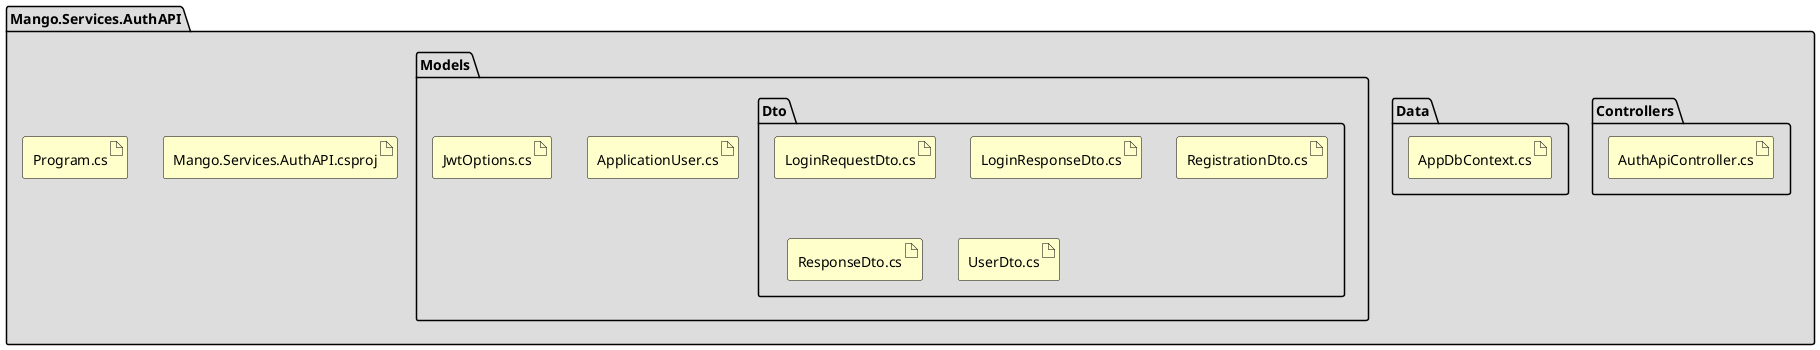 @startuml
skinparam folderBackgroundColor #DDDDDD
skinparam folderBorderColor Black
skinparam artifactBackgroundColor #FFFFCC
skinparam artifactBorderColor Black

folder "Mango.Services.AuthAPI" {
    folder Controllers {
        artifact "AuthApiController.cs"
    }
    folder Data {
        artifact "AppDbContext.cs"
    }
    artifact "Mango.Services.AuthAPI.csproj"
    folder Models {
        artifact "ApplicationUser.cs"
        folder Dto {
            artifact "LoginRequestDto.cs"
            artifact "LoginResponseDto.cs"
            artifact "RegistrationDto.cs"
            artifact "ResponseDto.cs"
            artifact "UserDto.cs"
        }
        artifact "JwtOptions.cs"
    }
    artifact "Program.cs"
}    
@enduml
